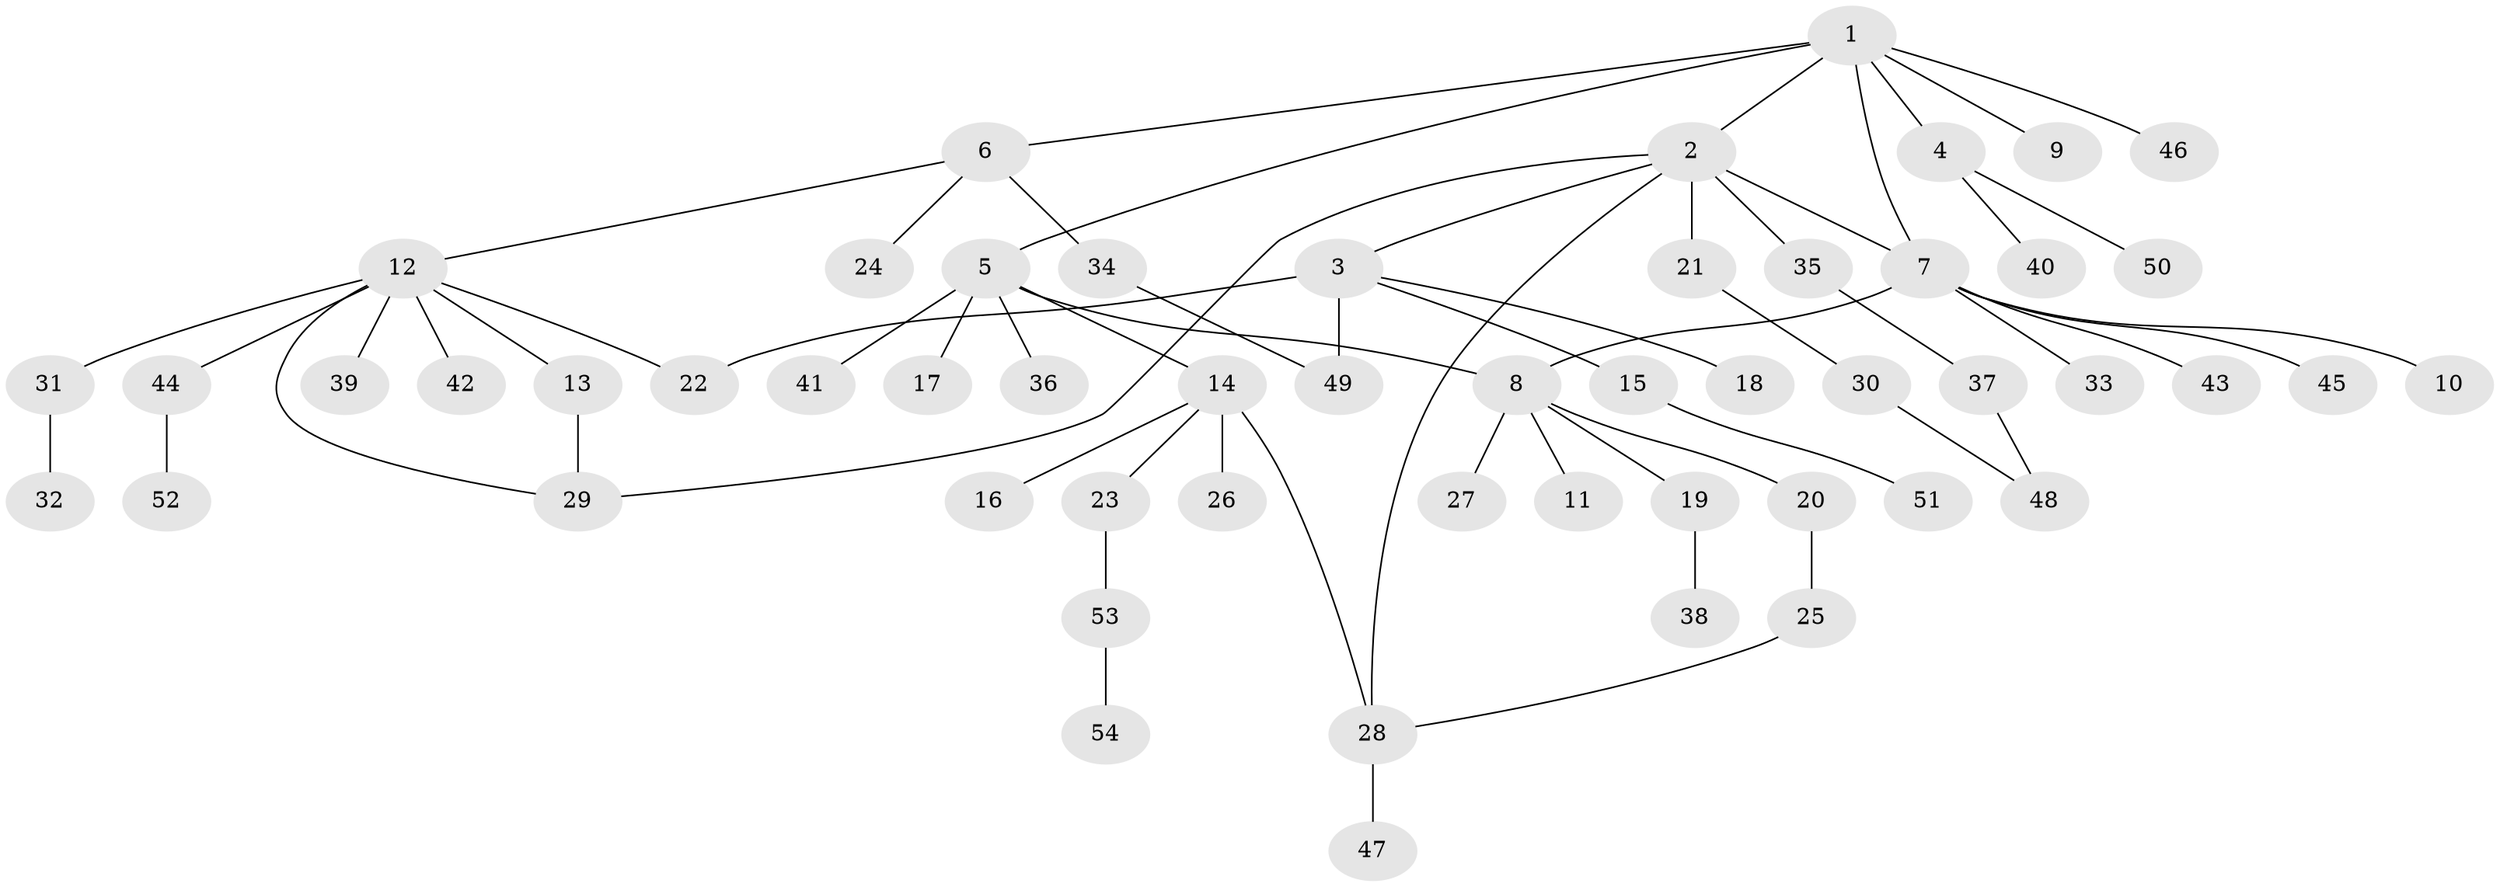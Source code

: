 // coarse degree distribution, {4: 0.17647058823529413, 1: 0.47058823529411764, 3: 0.17647058823529413, 6: 0.11764705882352941, 5: 0.058823529411764705}
// Generated by graph-tools (version 1.1) at 2025/36/03/04/25 23:36:55]
// undirected, 54 vertices, 62 edges
graph export_dot {
  node [color=gray90,style=filled];
  1;
  2;
  3;
  4;
  5;
  6;
  7;
  8;
  9;
  10;
  11;
  12;
  13;
  14;
  15;
  16;
  17;
  18;
  19;
  20;
  21;
  22;
  23;
  24;
  25;
  26;
  27;
  28;
  29;
  30;
  31;
  32;
  33;
  34;
  35;
  36;
  37;
  38;
  39;
  40;
  41;
  42;
  43;
  44;
  45;
  46;
  47;
  48;
  49;
  50;
  51;
  52;
  53;
  54;
  1 -- 2;
  1 -- 4;
  1 -- 5;
  1 -- 6;
  1 -- 7;
  1 -- 9;
  1 -- 46;
  2 -- 3;
  2 -- 7;
  2 -- 21;
  2 -- 28;
  2 -- 29;
  2 -- 35;
  3 -- 15;
  3 -- 18;
  3 -- 22;
  3 -- 49;
  4 -- 40;
  4 -- 50;
  5 -- 8;
  5 -- 14;
  5 -- 17;
  5 -- 36;
  5 -- 41;
  6 -- 12;
  6 -- 24;
  6 -- 34;
  7 -- 8;
  7 -- 10;
  7 -- 33;
  7 -- 43;
  7 -- 45;
  8 -- 11;
  8 -- 19;
  8 -- 20;
  8 -- 27;
  12 -- 13;
  12 -- 22;
  12 -- 29;
  12 -- 31;
  12 -- 39;
  12 -- 42;
  12 -- 44;
  13 -- 29;
  14 -- 16;
  14 -- 23;
  14 -- 26;
  14 -- 28;
  15 -- 51;
  19 -- 38;
  20 -- 25;
  21 -- 30;
  23 -- 53;
  25 -- 28;
  28 -- 47;
  30 -- 48;
  31 -- 32;
  34 -- 49;
  35 -- 37;
  37 -- 48;
  44 -- 52;
  53 -- 54;
}
